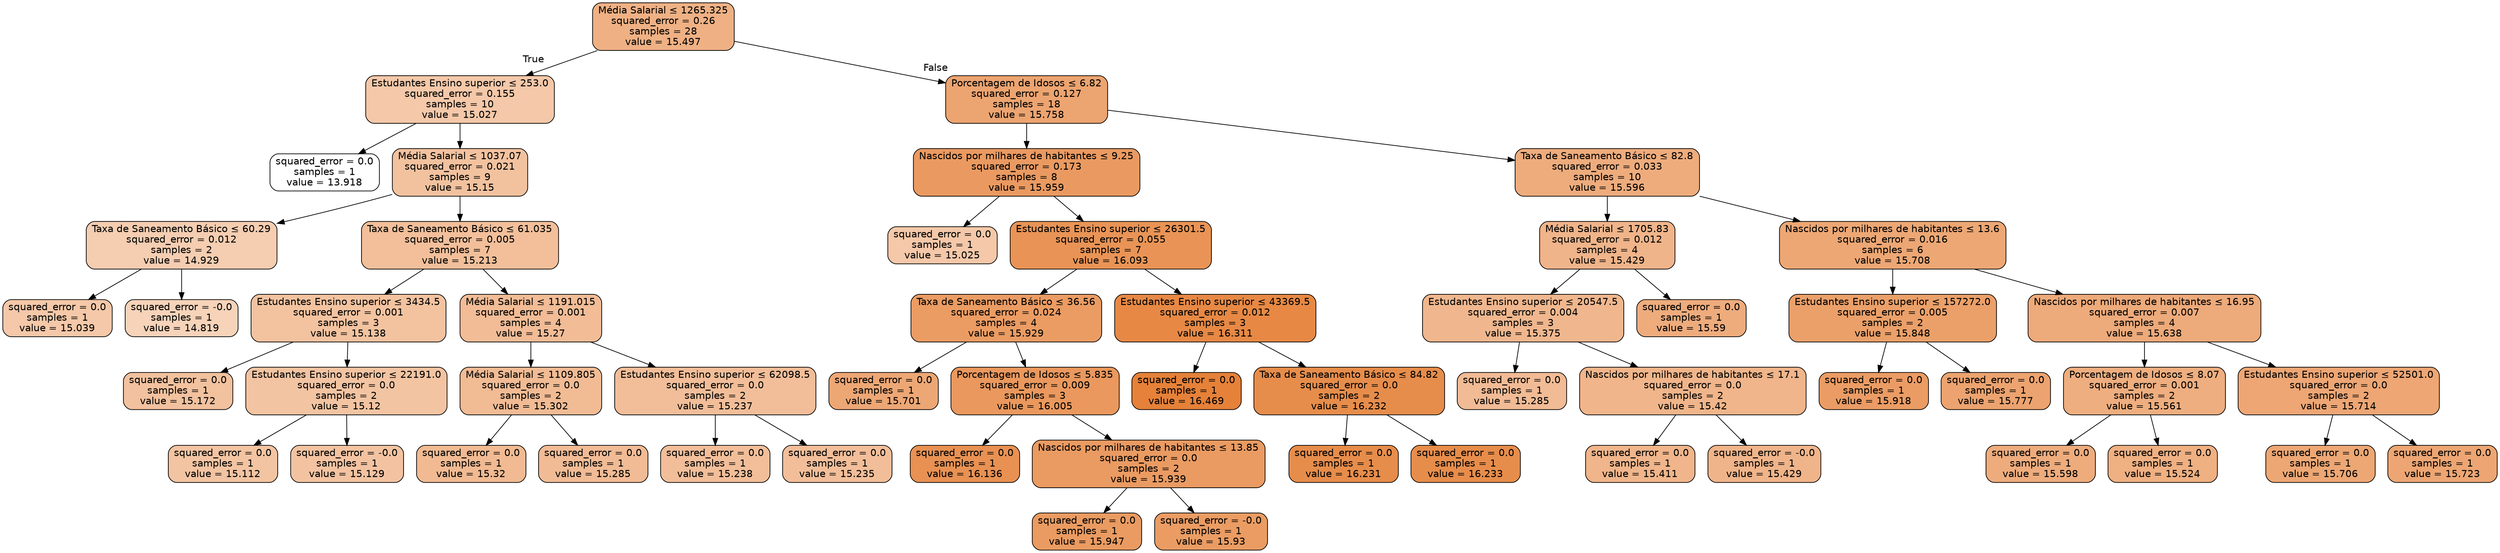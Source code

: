 digraph Tree {
node [shape=box, style="filled, rounded", color="black", fontname="helvetica"] ;
edge [fontname="helvetica"] ;
0 [label=<Média Salarial &le; 1265.325<br/>squared_error = 0.26<br/>samples = 28<br/>value = 15.497>, fillcolor="#efb184"] ;
1 [label=<Estudantes Ensino superior &le; 253.0<br/>squared_error = 0.155<br/>samples = 10<br/>value = 15.027>, fillcolor="#f4c8a9"] ;
0 -> 1 [labeldistance=2.5, labelangle=45, headlabel="True"] ;
2 [label=<squared_error = 0.0<br/>samples = 1<br/>value = 13.918>, fillcolor="#ffffff"] ;
1 -> 2 ;
3 [label=<Média Salarial &le; 1037.07<br/>squared_error = 0.021<br/>samples = 9<br/>value = 15.15>, fillcolor="#f2c29f"] ;
1 -> 3 ;
4 [label=<Taxa de Saneamento Básico &le; 60.29<br/>squared_error = 0.012<br/>samples = 2<br/>value = 14.929>, fillcolor="#f5cdb1"] ;
3 -> 4 ;
5 [label=<squared_error = 0.0<br/>samples = 1<br/>value = 15.039>, fillcolor="#f4c8a8"] ;
4 -> 5 ;
6 [label=<squared_error = -0.0<br/>samples = 1<br/>value = 14.819>, fillcolor="#f6d3b9"] ;
4 -> 6 ;
7 [label=<Taxa de Saneamento Básico &le; 61.035<br/>squared_error = 0.005<br/>samples = 7<br/>value = 15.213>, fillcolor="#f2bf9a"] ;
3 -> 7 ;
8 [label=<Estudantes Ensino superior &le; 3434.5<br/>squared_error = 0.001<br/>samples = 3<br/>value = 15.138>, fillcolor="#f3c3a0"] ;
7 -> 8 ;
9 [label=<squared_error = 0.0<br/>samples = 1<br/>value = 15.172>, fillcolor="#f2c19e"] ;
8 -> 9 ;
10 [label=<Estudantes Ensino superior &le; 22191.0<br/>squared_error = 0.0<br/>samples = 2<br/>value = 15.12>, fillcolor="#f3c4a2"] ;
8 -> 10 ;
11 [label=<squared_error = 0.0<br/>samples = 1<br/>value = 15.112>, fillcolor="#f3c4a2"] ;
10 -> 11 ;
12 [label=<squared_error = -0.0<br/>samples = 1<br/>value = 15.129>, fillcolor="#f3c3a1"] ;
10 -> 12 ;
13 [label=<Média Salarial &le; 1191.015<br/>squared_error = 0.001<br/>samples = 4<br/>value = 15.27>, fillcolor="#f1bc96"] ;
7 -> 13 ;
14 [label=<Média Salarial &le; 1109.805<br/>squared_error = 0.0<br/>samples = 2<br/>value = 15.302>, fillcolor="#f1bb94"] ;
13 -> 14 ;
15 [label=<squared_error = 0.0<br/>samples = 1<br/>value = 15.32>, fillcolor="#f1ba92"] ;
14 -> 15 ;
16 [label=<squared_error = 0.0<br/>samples = 1<br/>value = 15.285>, fillcolor="#f1bb95"] ;
14 -> 16 ;
17 [label=<Estudantes Ensino superior &le; 62098.5<br/>squared_error = 0.0<br/>samples = 2<br/>value = 15.237>, fillcolor="#f2be99"] ;
13 -> 17 ;
18 [label=<squared_error = 0.0<br/>samples = 1<br/>value = 15.238>, fillcolor="#f2be99"] ;
17 -> 18 ;
19 [label=<squared_error = 0.0<br/>samples = 1<br/>value = 15.235>, fillcolor="#f2be99"] ;
17 -> 19 ;
20 [label=<Porcentagem de Idosos &le; 6.82<br/>squared_error = 0.127<br/>samples = 18<br/>value = 15.758>, fillcolor="#eca470"] ;
0 -> 20 [labeldistance=2.5, labelangle=-45, headlabel="False"] ;
21 [label=<Nascidos por milhares de habitantes &le; 9.25<br/>squared_error = 0.173<br/>samples = 8<br/>value = 15.959>, fillcolor="#ea9a61"] ;
20 -> 21 ;
22 [label=<squared_error = 0.0<br/>samples = 1<br/>value = 15.025>, fillcolor="#f4c8a9"] ;
21 -> 22 ;
23 [label=<Estudantes Ensino superior &le; 26301.5<br/>squared_error = 0.055<br/>samples = 7<br/>value = 16.093>, fillcolor="#e99456"] ;
21 -> 23 ;
24 [label=<Taxa de Saneamento Básico &le; 36.56<br/>squared_error = 0.024<br/>samples = 4<br/>value = 15.929>, fillcolor="#eb9c63"] ;
23 -> 24 ;
25 [label=<squared_error = 0.0<br/>samples = 1<br/>value = 15.701>, fillcolor="#eda775"] ;
24 -> 25 ;
26 [label=<Porcentagem de Idosos &le; 5.835<br/>squared_error = 0.009<br/>samples = 3<br/>value = 16.005>, fillcolor="#ea985d"] ;
24 -> 26 ;
27 [label=<squared_error = 0.0<br/>samples = 1<br/>value = 16.136>, fillcolor="#e89153"] ;
26 -> 27 ;
28 [label=<Nascidos por milhares de habitantes &le; 13.85<br/>squared_error = 0.0<br/>samples = 2<br/>value = 15.939>, fillcolor="#ea9b62"] ;
26 -> 28 ;
29 [label=<squared_error = 0.0<br/>samples = 1<br/>value = 15.947>, fillcolor="#ea9b61"] ;
28 -> 29 ;
30 [label=<squared_error = -0.0<br/>samples = 1<br/>value = 15.93>, fillcolor="#ea9c63"] ;
28 -> 30 ;
31 [label=<Estudantes Ensino superior &le; 43369.5<br/>squared_error = 0.012<br/>samples = 3<br/>value = 16.311>, fillcolor="#e78945"] ;
23 -> 31 ;
32 [label=<squared_error = 0.0<br/>samples = 1<br/>value = 16.469>, fillcolor="#e58139"] ;
31 -> 32 ;
33 [label=<Taxa de Saneamento Básico &le; 84.82<br/>squared_error = 0.0<br/>samples = 2<br/>value = 16.232>, fillcolor="#e78d4b"] ;
31 -> 33 ;
34 [label=<squared_error = 0.0<br/>samples = 1<br/>value = 16.231>, fillcolor="#e78d4b"] ;
33 -> 34 ;
35 [label=<squared_error = 0.0<br/>samples = 1<br/>value = 16.233>, fillcolor="#e78d4b"] ;
33 -> 35 ;
36 [label=<Taxa de Saneamento Básico &le; 82.8<br/>squared_error = 0.033<br/>samples = 10<br/>value = 15.596>, fillcolor="#eeac7d"] ;
20 -> 36 ;
37 [label=<Média Salarial &le; 1705.83<br/>squared_error = 0.012<br/>samples = 4<br/>value = 15.429>, fillcolor="#f0b48a"] ;
36 -> 37 ;
38 [label=<Estudantes Ensino superior &le; 20547.5<br/>squared_error = 0.004<br/>samples = 3<br/>value = 15.375>, fillcolor="#f0b78e"] ;
37 -> 38 ;
39 [label=<squared_error = 0.0<br/>samples = 1<br/>value = 15.285>, fillcolor="#f1bb95"] ;
38 -> 39 ;
40 [label=<Nascidos por milhares de habitantes &le; 17.1<br/>squared_error = 0.0<br/>samples = 2<br/>value = 15.42>, fillcolor="#f0b58a"] ;
38 -> 40 ;
41 [label=<squared_error = 0.0<br/>samples = 1<br/>value = 15.411>, fillcolor="#f0b58b"] ;
40 -> 41 ;
42 [label=<squared_error = -0.0<br/>samples = 1<br/>value = 15.429>, fillcolor="#f0b48a"] ;
40 -> 42 ;
43 [label=<squared_error = 0.0<br/>samples = 1<br/>value = 15.59>, fillcolor="#eeac7d"] ;
37 -> 43 ;
44 [label=<Nascidos por milhares de habitantes &le; 13.6<br/>squared_error = 0.016<br/>samples = 6<br/>value = 15.708>, fillcolor="#eda774"] ;
36 -> 44 ;
45 [label=<Estudantes Ensino superior &le; 157272.0<br/>squared_error = 0.005<br/>samples = 2<br/>value = 15.848>, fillcolor="#eba069"] ;
44 -> 45 ;
46 [label=<squared_error = 0.0<br/>samples = 1<br/>value = 15.918>, fillcolor="#eb9c64"] ;
45 -> 46 ;
47 [label=<squared_error = 0.0<br/>samples = 1<br/>value = 15.777>, fillcolor="#eca36f"] ;
45 -> 47 ;
48 [label=<Nascidos por milhares de habitantes &le; 16.95<br/>squared_error = 0.007<br/>samples = 4<br/>value = 15.638>, fillcolor="#edaa7a"] ;
44 -> 48 ;
49 [label=<Porcentagem de Idosos &le; 8.07<br/>squared_error = 0.001<br/>samples = 2<br/>value = 15.561>, fillcolor="#eeae7f"] ;
48 -> 49 ;
50 [label=<squared_error = 0.0<br/>samples = 1<br/>value = 15.598>, fillcolor="#eeac7d"] ;
49 -> 50 ;
51 [label=<squared_error = 0.0<br/>samples = 1<br/>value = 15.524>, fillcolor="#efb082"] ;
49 -> 51 ;
52 [label=<Estudantes Ensino superior &le; 52501.0<br/>squared_error = 0.0<br/>samples = 2<br/>value = 15.714>, fillcolor="#eda674"] ;
48 -> 52 ;
53 [label=<squared_error = 0.0<br/>samples = 1<br/>value = 15.706>, fillcolor="#eda774"] ;
52 -> 53 ;
54 [label=<squared_error = 0.0<br/>samples = 1<br/>value = 15.723>, fillcolor="#eda673"] ;
52 -> 54 ;
}
